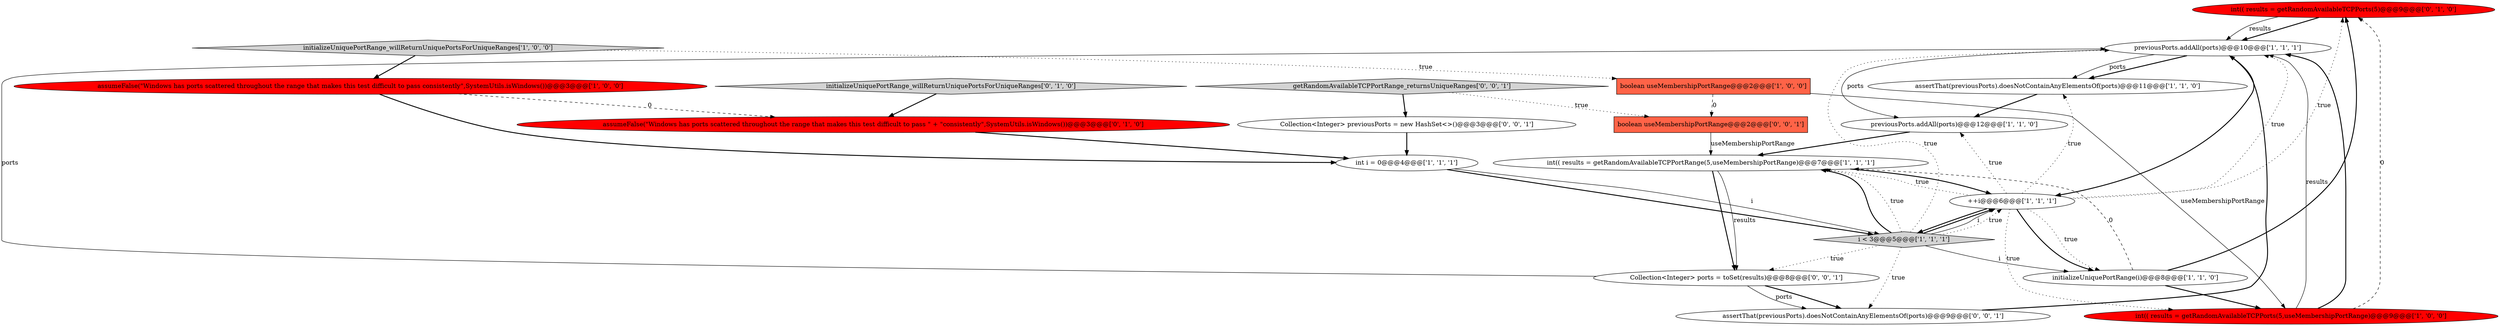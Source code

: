digraph {
13 [style = filled, label = "int(( results = getRandomAvailableTCPPorts(5)@@@9@@@['0', '1', '0']", fillcolor = red, shape = ellipse image = "AAA1AAABBB2BBB"];
0 [style = filled, label = "previousPorts.addAll(ports)@@@10@@@['1', '1', '1']", fillcolor = white, shape = ellipse image = "AAA0AAABBB1BBB"];
10 [style = filled, label = "assertThat(previousPorts).doesNotContainAnyElementsOf(ports)@@@11@@@['1', '1', '0']", fillcolor = white, shape = ellipse image = "AAA0AAABBB1BBB"];
16 [style = filled, label = "getRandomAvailableTCPPortRange_returnsUniqueRanges['0', '0', '1']", fillcolor = lightgray, shape = diamond image = "AAA0AAABBB3BBB"];
2 [style = filled, label = "++i@@@6@@@['1', '1', '1']", fillcolor = white, shape = ellipse image = "AAA0AAABBB1BBB"];
18 [style = filled, label = "assertThat(previousPorts).doesNotContainAnyElementsOf(ports)@@@9@@@['0', '0', '1']", fillcolor = white, shape = ellipse image = "AAA0AAABBB3BBB"];
15 [style = filled, label = "Collection<Integer> previousPorts = new HashSet<>()@@@3@@@['0', '0', '1']", fillcolor = white, shape = ellipse image = "AAA0AAABBB3BBB"];
4 [style = filled, label = "int(( results = getRandomAvailableTCPPorts(5,useMembershipPortRange)@@@9@@@['1', '0', '0']", fillcolor = red, shape = ellipse image = "AAA1AAABBB1BBB"];
14 [style = filled, label = "assumeFalse(\"Windows has ports scattered throughout the range that makes this test difficult to pass \" + \"consistently\",SystemUtils.isWindows())@@@3@@@['0', '1', '0']", fillcolor = red, shape = ellipse image = "AAA1AAABBB2BBB"];
12 [style = filled, label = "initializeUniquePortRange_willReturnUniquePortsForUniqueRanges['0', '1', '0']", fillcolor = lightgray, shape = diamond image = "AAA0AAABBB2BBB"];
1 [style = filled, label = "i < 3@@@5@@@['1', '1', '1']", fillcolor = lightgray, shape = diamond image = "AAA0AAABBB1BBB"];
7 [style = filled, label = "initializeUniquePortRange_willReturnUniquePortsForUniqueRanges['1', '0', '0']", fillcolor = lightgray, shape = diamond image = "AAA0AAABBB1BBB"];
9 [style = filled, label = "int(( results = getRandomAvailableTCPPortRange(5,useMembershipPortRange)@@@7@@@['1', '1', '1']", fillcolor = white, shape = ellipse image = "AAA0AAABBB1BBB"];
5 [style = filled, label = "boolean useMembershipPortRange@@@2@@@['1', '0', '0']", fillcolor = tomato, shape = box image = "AAA1AAABBB1BBB"];
8 [style = filled, label = "int i = 0@@@4@@@['1', '1', '1']", fillcolor = white, shape = ellipse image = "AAA0AAABBB1BBB"];
19 [style = filled, label = "Collection<Integer> ports = toSet(results)@@@8@@@['0', '0', '1']", fillcolor = white, shape = ellipse image = "AAA0AAABBB3BBB"];
11 [style = filled, label = "previousPorts.addAll(ports)@@@12@@@['1', '1', '0']", fillcolor = white, shape = ellipse image = "AAA0AAABBB1BBB"];
17 [style = filled, label = "boolean useMembershipPortRange@@@2@@@['0', '0', '1']", fillcolor = tomato, shape = box image = "AAA0AAABBB3BBB"];
6 [style = filled, label = "assumeFalse(\"Windows has ports scattered throughout the range that makes this test difficult to pass consistently\",SystemUtils.isWindows())@@@3@@@['1', '0', '0']", fillcolor = red, shape = ellipse image = "AAA1AAABBB1BBB"];
3 [style = filled, label = "initializeUniquePortRange(i)@@@8@@@['1', '1', '0']", fillcolor = white, shape = ellipse image = "AAA0AAABBB1BBB"];
2->3 [style = dotted, label="true"];
2->10 [style = dotted, label="true"];
0->11 [style = solid, label="ports"];
16->15 [style = bold, label=""];
19->18 [style = bold, label=""];
2->0 [style = dotted, label="true"];
9->2 [style = bold, label=""];
2->1 [style = bold, label=""];
2->3 [style = bold, label=""];
16->17 [style = dotted, label="true"];
0->2 [style = bold, label=""];
19->18 [style = solid, label="ports"];
6->14 [style = dashed, label="0"];
11->9 [style = bold, label=""];
3->4 [style = bold, label=""];
1->19 [style = dotted, label="true"];
19->0 [style = solid, label="ports"];
1->9 [style = bold, label=""];
4->0 [style = bold, label=""];
4->0 [style = solid, label="results"];
7->5 [style = dotted, label="true"];
2->11 [style = dotted, label="true"];
1->18 [style = dotted, label="true"];
8->1 [style = bold, label=""];
0->10 [style = bold, label=""];
2->9 [style = dotted, label="true"];
5->17 [style = dashed, label="0"];
3->9 [style = dashed, label="0"];
9->19 [style = solid, label="results"];
8->1 [style = solid, label="i"];
1->9 [style = dotted, label="true"];
1->2 [style = solid, label="i"];
6->8 [style = bold, label=""];
7->6 [style = bold, label=""];
17->9 [style = solid, label="useMembershipPortRange"];
12->14 [style = bold, label=""];
2->4 [style = dotted, label="true"];
3->13 [style = bold, label=""];
9->19 [style = bold, label=""];
13->0 [style = bold, label=""];
1->2 [style = bold, label=""];
14->8 [style = bold, label=""];
1->0 [style = dotted, label="true"];
0->10 [style = solid, label="ports"];
1->3 [style = solid, label="i"];
1->2 [style = dotted, label="true"];
4->13 [style = dashed, label="0"];
15->8 [style = bold, label=""];
18->0 [style = bold, label=""];
2->13 [style = dotted, label="true"];
13->0 [style = solid, label="results"];
10->11 [style = bold, label=""];
5->4 [style = solid, label="useMembershipPortRange"];
}
